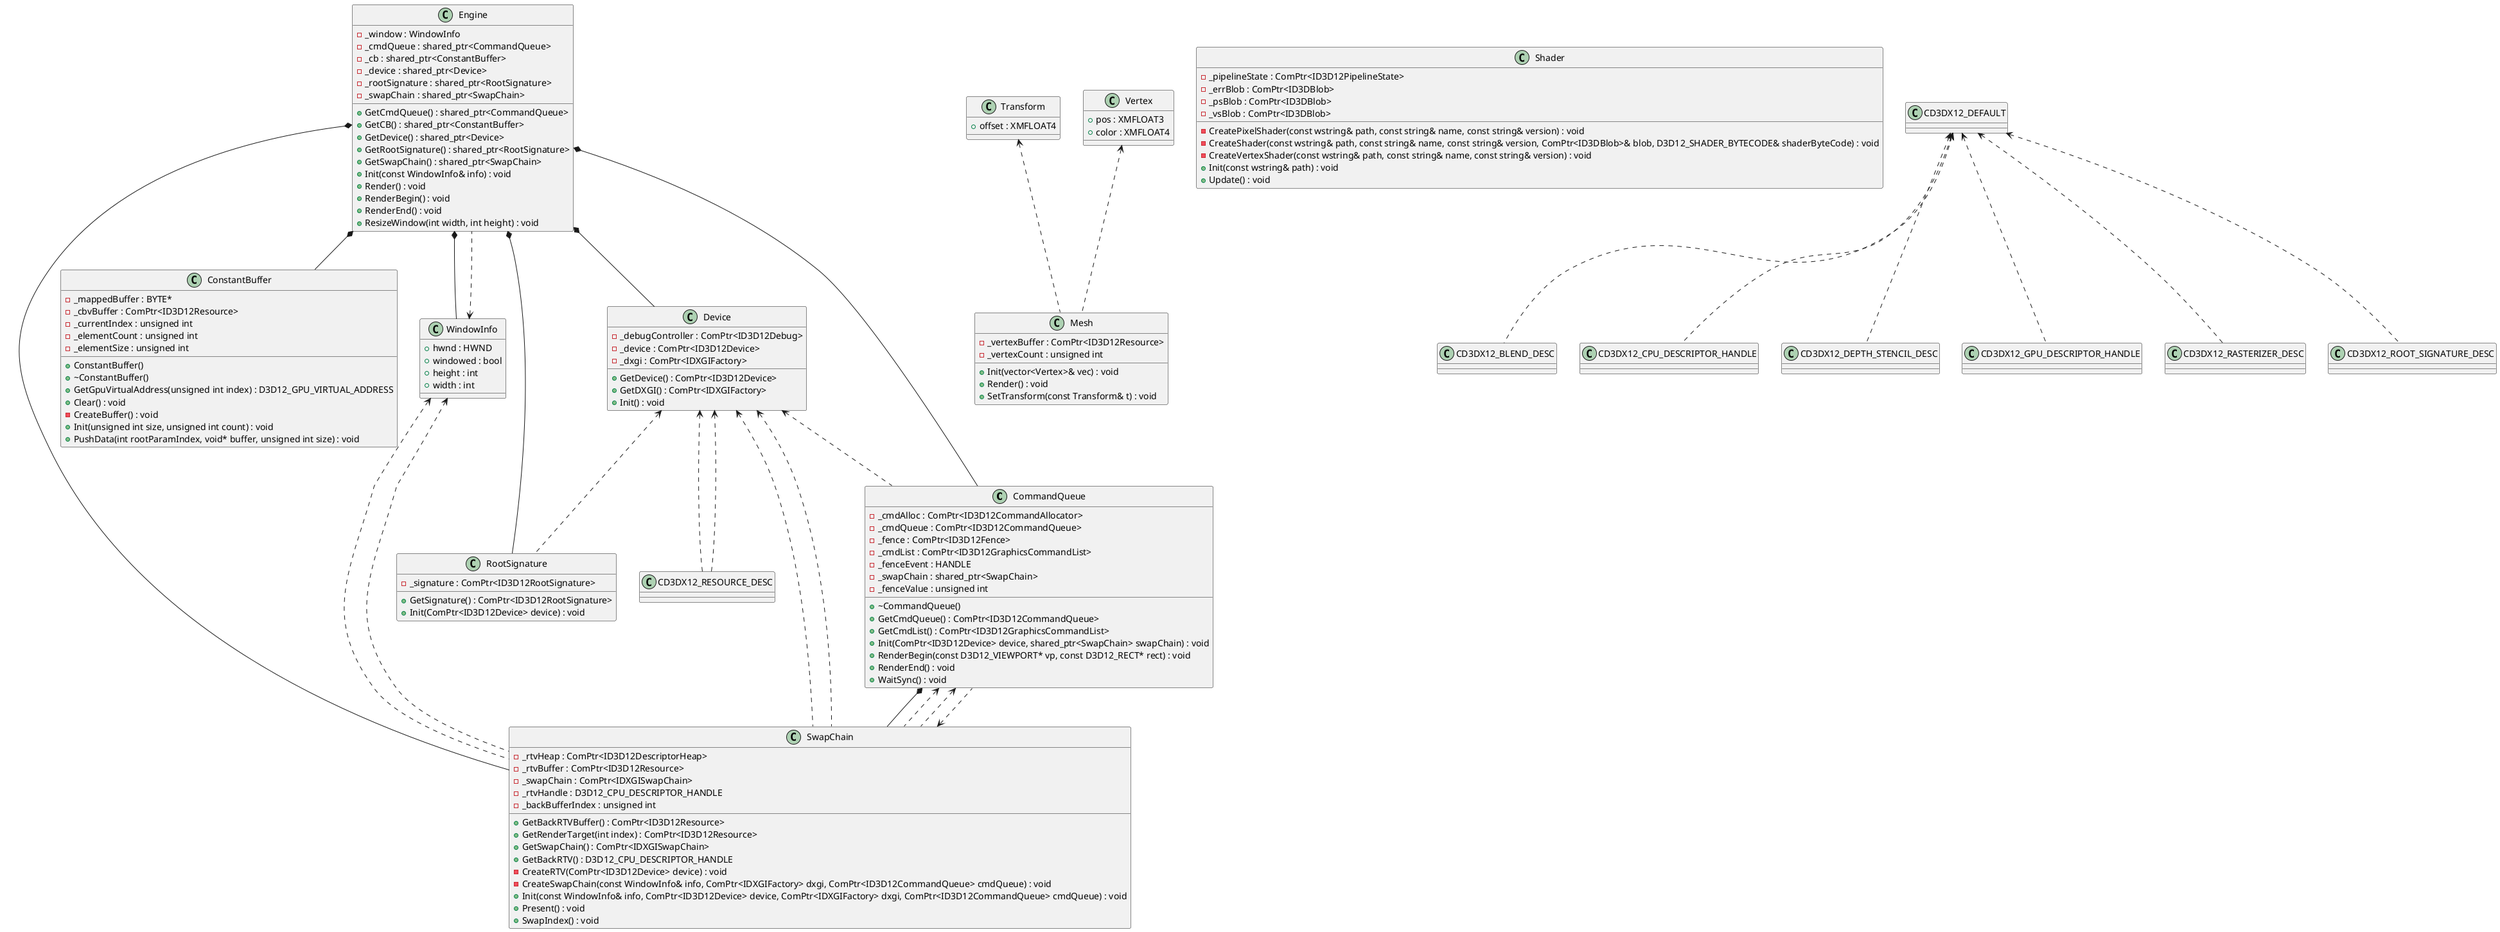 @startuml





/' Objects '/

class CommandQueue {
	+~CommandQueue()
	-_cmdAlloc : ComPtr<ID3D12CommandAllocator>
	+GetCmdQueue() : ComPtr<ID3D12CommandQueue>
	-_cmdQueue : ComPtr<ID3D12CommandQueue>
	-_fence : ComPtr<ID3D12Fence>
	+GetCmdList() : ComPtr<ID3D12GraphicsCommandList>
	-_cmdList : ComPtr<ID3D12GraphicsCommandList>
	-_fenceEvent : HANDLE
	-_swapChain : shared_ptr<SwapChain>
	-_fenceValue : unsigned int
	+Init(ComPtr<ID3D12Device> device, shared_ptr<SwapChain> swapChain) : void
	+RenderBegin(const D3D12_VIEWPORT* vp, const D3D12_RECT* rect) : void
	+RenderEnd() : void
	+WaitSync() : void
}


class ConstantBuffer {
	+ConstantBuffer()
	+~ConstantBuffer()
	-_mappedBuffer : BYTE*
	-_cbvBuffer : ComPtr<ID3D12Resource>
	+GetGpuVirtualAddress(unsigned int index) : D3D12_GPU_VIRTUAL_ADDRESS
	-_currentIndex : unsigned int
	-_elementCount : unsigned int
	-_elementSize : unsigned int
	+Clear() : void
	-CreateBuffer() : void
	+Init(unsigned int size, unsigned int count) : void
	+PushData(int rootParamIndex, void* buffer, unsigned int size) : void
}


class Device {
	-_debugController : ComPtr<ID3D12Debug>
	+GetDevice() : ComPtr<ID3D12Device>
	-_device : ComPtr<ID3D12Device>
	+GetDXGI() : ComPtr<IDXGIFactory>
	-_dxgi : ComPtr<IDXGIFactory>
	+Init() : void
}


class Engine {
	-_window : WindowInfo
	+GetCmdQueue() : shared_ptr<CommandQueue>
	-_cmdQueue : shared_ptr<CommandQueue>
	+GetCB() : shared_ptr<ConstantBuffer>
	-_cb : shared_ptr<ConstantBuffer>
	+GetDevice() : shared_ptr<Device>
	-_device : shared_ptr<Device>
	+GetRootSignature() : shared_ptr<RootSignature>
	-_rootSignature : shared_ptr<RootSignature>
	+GetSwapChain() : shared_ptr<SwapChain>
	-_swapChain : shared_ptr<SwapChain>
	+Init(const WindowInfo& info) : void
	+Render() : void
	+RenderBegin() : void
	+RenderEnd() : void
	+ResizeWindow(int width, int height) : void
}


class Mesh {
	-_vertexBuffer : ComPtr<ID3D12Resource>
	-_vertexCount : unsigned int
	+Init(vector<Vertex>& vec) : void
	+Render() : void
	+SetTransform(const Transform& t) : void
}


class RootSignature {
	+GetSignature() : ComPtr<ID3D12RootSignature>
	-_signature : ComPtr<ID3D12RootSignature>
	+Init(ComPtr<ID3D12Device> device) : void
}


class Shader {
	-_pipelineState : ComPtr<ID3D12PipelineState>
	-_errBlob : ComPtr<ID3DBlob>
	-_psBlob : ComPtr<ID3DBlob>
	-_vsBlob : ComPtr<ID3DBlob>
	-CreatePixelShader(const wstring& path, const string& name, const string& version) : void
	-CreateShader(const wstring& path, const string& name, const string& version, ComPtr<ID3DBlob>& blob, D3D12_SHADER_BYTECODE& shaderByteCode) : void
	-CreateVertexShader(const wstring& path, const string& name, const string& version) : void
	+Init(const wstring& path) : void
	+Update() : void
}


class SwapChain {
	-_rtvHeap : ComPtr<ID3D12DescriptorHeap>
	+GetBackRTVBuffer() : ComPtr<ID3D12Resource>
	+GetRenderTarget(int index) : ComPtr<ID3D12Resource>
	-_rtvBuffer : ComPtr<ID3D12Resource>
	+GetSwapChain() : ComPtr<IDXGISwapChain>
	-_swapChain : ComPtr<IDXGISwapChain>
	+GetBackRTV() : D3D12_CPU_DESCRIPTOR_HANDLE
	-_rtvHandle : D3D12_CPU_DESCRIPTOR_HANDLE
	-_backBufferIndex : unsigned int
	-CreateRTV(ComPtr<ID3D12Device> device) : void
	-CreateSwapChain(const WindowInfo& info, ComPtr<IDXGIFactory> dxgi, ComPtr<ID3D12CommandQueue> cmdQueue) : void
	+Init(const WindowInfo& info, ComPtr<ID3D12Device> device, ComPtr<IDXGIFactory> dxgi, ComPtr<ID3D12CommandQueue> cmdQueue) : void
	+Present() : void
	+SwapIndex() : void
}

/'
enum empty {
	SWAP_CHAIN_BUFFER_COUNT
}


class CD3DX12_BLEND_DESC {
	+CD3DX12_BLEND_DESC()
	+CD3DX12_BLEND_DESC(const D3D12_BLEND_DESC& o)
	+CD3DX12_BLEND_DESC(CD3DX12_DEFAULT)
	+operatorconstD3D12_BLEND_DESC&() {query}
	+~CD3DX12_BLEND_DESC()
}


class CD3DX12_BOX {
	+CD3DX12_BOX()
	+CD3DX12_BOX(const D3D12_BOX& o)
	+CD3DX12_BOX(LONG Left, LONG Right)
	+CD3DX12_BOX(LONG Left, LONG Top, LONG Right, LONG Bottom)
	+CD3DX12_BOX(LONG Left, LONG Top, LONG Front, LONG Right, LONG Bottom, LONG Back)
	+operatorconstD3D12_BOX&() {query}
	+~CD3DX12_BOX()
}


class CD3DX12_CLEAR_VALUE {
	+CD3DX12_CLEAR_VALUE()
	+CD3DX12_CLEAR_VALUE(const D3D12_CLEAR_VALUE& o)
	+CD3DX12_CLEAR_VALUE(DXGI_FORMAT format, const FLOAT color)
	+CD3DX12_CLEAR_VALUE(DXGI_FORMAT format, FLOAT depth, UINT8 stencil)
	+operatorconstD3D12_CLEAR_VALUE&() {query}
}


class CD3DX12_CPU_DESCRIPTOR_HANDLE {
	+CD3DX12_CPU_DESCRIPTOR_HANDLE()
	+CD3DX12_CPU_DESCRIPTOR_HANDLE(const D3D12_CPU_DESCRIPTOR_HANDLE& o)
	+CD3DX12_CPU_DESCRIPTOR_HANDLE(CD3DX12_DEFAULT)
	+CD3DX12_CPU_DESCRIPTOR_HANDLE(_In_ const D3D12_CPU_DESCRIPTOR_HANDLE& other, INT offsetScaledByIncrementSize)
	+CD3DX12_CPU_DESCRIPTOR_HANDLE(_In_ const D3D12_CPU_DESCRIPTOR_HANDLE& other, INT offsetInDescriptors, UINT descriptorIncrementSize)
	+Offset(INT offsetInDescriptors, UINT descriptorIncrementSize) : CD3DX12_CPU_DESCRIPTOR_HANDLE&
	+Offset(INT offsetScaledByIncrementSize) : CD3DX12_CPU_DESCRIPTOR_HANDLE&
	+operator=(const D3D12_CPU_DESCRIPTOR_HANDLE& other) : CD3DX12_CPU_DESCRIPTOR_HANDLE&
	+operator!=(_In_ const D3D12_CPU_DESCRIPTOR_HANDLE& other) : bool
	+operator==(_In_ const D3D12_CPU_DESCRIPTOR_HANDLE& other) : bool
	+InitOffsetted(_In_ const D3D12_CPU_DESCRIPTOR_HANDLE& base, INT offsetScaledByIncrementSize) : void
	+InitOffsetted(_In_ const D3D12_CPU_DESCRIPTOR_HANDLE& base, INT offsetInDescriptors, UINT descriptorIncrementSize) : void
	+{static} InitOffsetted(_Out_ D3D12_CPU_DESCRIPTOR_HANDLE& handle, _In_ const D3D12_CPU_DESCRIPTOR_HANDLE& base, INT offsetScaledByIncrementSize) : void
	+{static} InitOffsetted(_Out_ D3D12_CPU_DESCRIPTOR_HANDLE& handle, _In_ const D3D12_CPU_DESCRIPTOR_HANDLE& base, INT offsetInDescriptors, UINT descriptorIncrementSize) : void
}


class CD3DX12_DEFAULT {
}


class CD3DX12_DEPTH_STENCIL_DESC {
	+CD3DX12_DEPTH_STENCIL_DESC()
	+CD3DX12_DEPTH_STENCIL_DESC(const D3D12_DEPTH_STENCIL_DESC& o)
	+CD3DX12_DEPTH_STENCIL_DESC(CD3DX12_DEFAULT)
	+CD3DX12_DEPTH_STENCIL_DESC(BOOL depthEnable, D3D12_DEPTH_WRITE_MASK depthWriteMask, D3D12_COMPARISON_FUNC depthFunc, BOOL stencilEnable, UINT8 stencilReadMask, UINT8 stencilWriteMask, D3D12_STENCIL_OP frontStencilFailOp, D3D12_STENCIL_OP frontStencilDepthFailOp, D3D12_STENCIL_OP frontStencilPassOp, D3D12_COMPARISON_FUNC frontStencilFunc, D3D12_STENCIL_OP backStencilFailOp, D3D12_STENCIL_OP backStencilDepthFailOp, D3D12_STENCIL_OP backStencilPassOp, D3D12_COMPARISON_FUNC backStencilFunc)
	+operatorconstD3D12_DEPTH_STENCIL_DESC&() {query}
	+~CD3DX12_DEPTH_STENCIL_DESC()
}


class CD3DX12_DESCRIPTOR_RANGE {
	+CD3DX12_DESCRIPTOR_RANGE()
	+CD3DX12_DESCRIPTOR_RANGE(const D3D12_DESCRIPTOR_RANGE& o)
	+CD3DX12_DESCRIPTOR_RANGE(D3D12_DESCRIPTOR_RANGE_TYPE rangeType, UINT numDescriptors, UINT baseShaderRegister, UINT registerSpace, UINT offsetInDescriptorsFromTableStart)
	+Init(D3D12_DESCRIPTOR_RANGE_TYPE rangeType, UINT numDescriptors, UINT baseShaderRegister, UINT registerSpace, UINT offsetInDescriptorsFromTableStart) : void
	+{static} Init(_Out_ D3D12_DESCRIPTOR_RANGE& range, D3D12_DESCRIPTOR_RANGE_TYPE rangeType, UINT numDescriptors, UINT baseShaderRegister, UINT registerSpace, UINT offsetInDescriptorsFromTableStart) : void
}


class CD3DX12_GPU_DESCRIPTOR_HANDLE {
	+CD3DX12_GPU_DESCRIPTOR_HANDLE()
	+CD3DX12_GPU_DESCRIPTOR_HANDLE(const D3D12_GPU_DESCRIPTOR_HANDLE& o)
	+CD3DX12_GPU_DESCRIPTOR_HANDLE(CD3DX12_DEFAULT)
	+CD3DX12_GPU_DESCRIPTOR_HANDLE(_In_ const D3D12_GPU_DESCRIPTOR_HANDLE& other, INT offsetScaledByIncrementSize)
	+CD3DX12_GPU_DESCRIPTOR_HANDLE(_In_ const D3D12_GPU_DESCRIPTOR_HANDLE& other, INT offsetInDescriptors, UINT descriptorIncrementSize)
	+Offset(INT offsetInDescriptors, UINT descriptorIncrementSize) : CD3DX12_GPU_DESCRIPTOR_HANDLE&
	+Offset(INT offsetScaledByIncrementSize) : CD3DX12_GPU_DESCRIPTOR_HANDLE&
	+operator=(const D3D12_GPU_DESCRIPTOR_HANDLE& other) : CD3DX12_GPU_DESCRIPTOR_HANDLE&
	+operator!=(_In_ const D3D12_GPU_DESCRIPTOR_HANDLE& other) : bool
	+operator==(_In_ const D3D12_GPU_DESCRIPTOR_HANDLE& other) : bool
	+InitOffsetted(_In_ const D3D12_GPU_DESCRIPTOR_HANDLE& base, INT offsetScaledByIncrementSize) : void
	+InitOffsetted(_In_ const D3D12_GPU_DESCRIPTOR_HANDLE& base, INT offsetInDescriptors, UINT descriptorIncrementSize) : void
	+{static} InitOffsetted(_Out_ D3D12_GPU_DESCRIPTOR_HANDLE& handle, _In_ const D3D12_GPU_DESCRIPTOR_HANDLE& base, INT offsetScaledByIncrementSize) : void
	+{static} InitOffsetted(_Out_ D3D12_GPU_DESCRIPTOR_HANDLE& handle, _In_ const D3D12_GPU_DESCRIPTOR_HANDLE& base, INT offsetInDescriptors, UINT descriptorIncrementSize) : void
}


class CD3DX12_HEAP_DESC {
	+CD3DX12_HEAP_DESC()
	+CD3DX12_HEAP_DESC(const D3D12_HEAP_DESC& o)
	+CD3DX12_HEAP_DESC(UINT64 size, D3D12_HEAP_PROPERTIES properties, UINT64 alignment, D3D12_HEAP_FLAGS flags)
	+CD3DX12_HEAP_DESC(UINT64 size, D3D12_HEAP_TYPE type, UINT64 alignment, D3D12_HEAP_FLAGS flags)
	+CD3DX12_HEAP_DESC(UINT64 size, D3D12_CPU_PAGE_PROPERTY cpuPageProperty, D3D12_MEMORY_POOL memoryPoolPreference, UINT64 alignment, D3D12_HEAP_FLAGS flags)
	+CD3DX12_HEAP_DESC(const D3D12_RESOURCE_ALLOCATION_INFO& resAllocInfo, D3D12_HEAP_PROPERTIES properties, D3D12_HEAP_FLAGS flags)
	+CD3DX12_HEAP_DESC(const D3D12_RESOURCE_ALLOCATION_INFO& resAllocInfo, D3D12_HEAP_TYPE type, D3D12_HEAP_FLAGS flags)
	+CD3DX12_HEAP_DESC(const D3D12_RESOURCE_ALLOCATION_INFO& resAllocInfo, D3D12_CPU_PAGE_PROPERTY cpuPageProperty, D3D12_MEMORY_POOL memoryPoolPreference, D3D12_HEAP_FLAGS flags)
	+operatorconstD3D12_HEAP_DESC&() {query}
	+IsCPUAccessible() : bool {query}
}


class CD3DX12_HEAP_PROPERTIES {
	+CD3DX12_HEAP_PROPERTIES()
	+CD3DX12_HEAP_PROPERTIES(const D3D12_HEAP_PROPERTIES& o)
	+CD3DX12_HEAP_PROPERTIES(D3D12_CPU_PAGE_PROPERTY cpuPageProperty, D3D12_MEMORY_POOL memoryPoolPreference, UINT creationNodeMask, UINT nodeMask)
	+CD3DX12_HEAP_PROPERTIES(D3D12_HEAP_TYPE type, UINT creationNodeMask, UINT nodeMask)
	+operatorconstD3D12_HEAP_PROPERTIES&() {query}
	+IsCPUAccessible() : bool {query}
}


class CD3DX12_PACKED_MIP_INFO {
	+CD3DX12_PACKED_MIP_INFO()
	+CD3DX12_PACKED_MIP_INFO(const D3D12_PACKED_MIP_INFO& o)
	+CD3DX12_PACKED_MIP_INFO(UINT8 numStandardMips, UINT8 numPackedMips, UINT numTilesForPackedMips, UINT startTileIndexInOverallResource)
	+operatorconstD3D12_PACKED_MIP_INFO&() {query}
}


class CD3DX12_RANGE {
	+CD3DX12_RANGE()
	+CD3DX12_RANGE(const D3D12_RANGE& o)
	+CD3DX12_RANGE(SIZE_T begin, SIZE_T end)
	+operatorconstD3D12_RANGE&() {query}
}


class CD3DX12_RASTERIZER_DESC {
	+CD3DX12_RASTERIZER_DESC()
	+CD3DX12_RASTERIZER_DESC(const D3D12_RASTERIZER_DESC& o)
	+CD3DX12_RASTERIZER_DESC(CD3DX12_DEFAULT)
	+CD3DX12_RASTERIZER_DESC(D3D12_FILL_MODE fillMode, D3D12_CULL_MODE cullMode, BOOL frontCounterClockwise, INT depthBias, FLOAT depthBiasClamp, FLOAT slopeScaledDepthBias, BOOL depthClipEnable, BOOL multisampleEnable, BOOL antialiasedLineEnable, UINT forcedSampleCount, D3D12_CONSERVATIVE_RASTERIZATION_MODE conservativeRaster)
	+operatorconstD3D12_RASTERIZER_DESC&() {query}
	+~CD3DX12_RASTERIZER_DESC()
}


class CD3DX12_RECT {
	+CD3DX12_RECT()
	+CD3DX12_RECT(const D3D12_RECT& o)
	+CD3DX12_RECT(LONG Left, LONG Top, LONG Right, LONG Bottom)
	+operatorconstD3D12_RECT&() {query}
	+~CD3DX12_RECT()
}


class CD3DX12_RESOURCE_ALLOCATION_INFO {
	+CD3DX12_RESOURCE_ALLOCATION_INFO()
	+CD3DX12_RESOURCE_ALLOCATION_INFO(const D3D12_RESOURCE_ALLOCATION_INFO& o)
	+CD3DX12_RESOURCE_ALLOCATION_INFO(UINT64 size, UINT64 alignment)
	+operatorconstD3D12_RESOURCE_ALLOCATION_INFO&() {query}
}


class CD3DX12_RESOURCE_BARRIER {
	+CD3DX12_RESOURCE_BARRIER()
	+CD3DX12_RESOURCE_BARRIER(const D3D12_RESOURCE_BARRIER& o)
	+operatorconstD3D12_RESOURCE_BARRIER&() {query}
	+{static} Aliasing(_In_ ID3D12Resource* pResourceBefore, _In_ ID3D12Resource* pResourceAfter) : CD3DX12_RESOURCE_BARRIER
	+{static} Transition(_In_ ID3D12Resource* pResource, D3D12_RESOURCE_STATES stateBefore, D3D12_RESOURCE_STATES stateAfter, UINT subresource, D3D12_RESOURCE_BARRIER_FLAGS flags) : CD3DX12_RESOURCE_BARRIER
	+{static} UAV(_In_ ID3D12Resource* pResource) : CD3DX12_RESOURCE_BARRIER
}


class CD3DX12_RESOURCE_DESC {
	+CD3DX12_RESOURCE_DESC()
	+CD3DX12_RESOURCE_DESC(const D3D12_RESOURCE_DESC& o)
	+CD3DX12_RESOURCE_DESC(D3D12_RESOURCE_DIMENSION dimension, UINT64 alignment, UINT64 width, UINT height, UINT16 depthOrArraySize, UINT16 mipLevels, DXGI_FORMAT format, UINT sampleCount, UINT sampleQuality, D3D12_TEXTURE_LAYOUT layout, D3D12_RESOURCE_FLAGS flags)
	+operatorconstD3D12_RESOURCE_DESC&() {query}
	+{static} Buffer(const D3D12_RESOURCE_ALLOCATION_INFO& resAllocInfo, D3D12_RESOURCE_FLAGS flags) : CD3DX12_RESOURCE_DESC
	+{static} Buffer(UINT64 width, D3D12_RESOURCE_FLAGS flags, UINT64 alignment) : CD3DX12_RESOURCE_DESC
	+{static} Tex1D(DXGI_FORMAT format, UINT64 width, UINT16 arraySize, UINT16 mipLevels, D3D12_RESOURCE_FLAGS flags, D3D12_TEXTURE_LAYOUT layout, UINT64 alignment) : CD3DX12_RESOURCE_DESC
	+{static} Tex2D(DXGI_FORMAT format, UINT64 width, UINT height, UINT16 arraySize, UINT16 mipLevels, UINT sampleCount, UINT sampleQuality, D3D12_RESOURCE_FLAGS flags, D3D12_TEXTURE_LAYOUT layout, UINT64 alignment) : CD3DX12_RESOURCE_DESC
	+{static} Tex3D(DXGI_FORMAT format, UINT64 width, UINT height, UINT16 depth, UINT16 mipLevels, D3D12_RESOURCE_FLAGS flags, D3D12_TEXTURE_LAYOUT layout, UINT64 alignment) : CD3DX12_RESOURCE_DESC
	+CalcSubresource(UINT MipSlice, UINT ArraySlice, UINT PlaneSlice) : UINT
	+Subresources(_In_ ID3D12Device* pDevice) : UINT {query}
	+ArraySize() : UINT16 {query}
	+Depth() : UINT16 {query}
	+PlaneCount(_In_ ID3D12Device* pDevice) : UINT8 {query}
}


class CD3DX12_ROOT_CONSTANTS {
	+CD3DX12_ROOT_CONSTANTS()
	+CD3DX12_ROOT_CONSTANTS(const D3D12_ROOT_CONSTANTS& o)
	+CD3DX12_ROOT_CONSTANTS(UINT num32BitValues, UINT shaderRegister, UINT registerSpace)
	+Init(UINT num32BitValues, UINT shaderRegister, UINT registerSpace) : void
	+{static} Init(_Out_ D3D12_ROOT_CONSTANTS& rootConstants, UINT num32BitValues, UINT shaderRegister, UINT registerSpace) : void
}


class CD3DX12_ROOT_DESCRIPTOR {
	+CD3DX12_ROOT_DESCRIPTOR()
	+CD3DX12_ROOT_DESCRIPTOR(const D3D12_ROOT_DESCRIPTOR& o)
	+CD3DX12_ROOT_DESCRIPTOR(UINT shaderRegister, UINT registerSpace)
	+Init(UINT shaderRegister, UINT registerSpace) : void
	+{static} Init(_Out_ D3D12_ROOT_DESCRIPTOR& table, UINT shaderRegister, UINT registerSpace) : void
}


class CD3DX12_ROOT_DESCRIPTOR_TABLE {
	+CD3DX12_ROOT_DESCRIPTOR_TABLE()
	+CD3DX12_ROOT_DESCRIPTOR_TABLE(const D3D12_ROOT_DESCRIPTOR_TABLE& o)
	+CD3DX12_ROOT_DESCRIPTOR_TABLE(UINT numDescriptorRanges, _In_reads_opt_ ( numDescriptorRanges ) const D3D12_DESCRIPTOR_RANGE* _pDescriptorRanges)
	+Init(UINT numDescriptorRanges, _In_reads_ ( numDescriptorRanges ) const D3D12_DESCRIPTOR_RANGE* _pDescriptorRanges) : void
	+{static} Init(_Out_ D3D12_ROOT_DESCRIPTOR_TABLE& rootDescriptorTable, UINT numDescriptorRanges, _In_reads_opt_ ( numDescriptorRanges ) const D3D12_DESCRIPTOR_RANGE* _pDescriptorRanges) : void
}


class CD3DX12_ROOT_PARAMETER {
	+CD3DX12_ROOT_PARAMETER()
	+CD3DX12_ROOT_PARAMETER(const D3D12_ROOT_PARAMETER& o)
	+{static} InitAsConstantBufferView(_Out_ D3D12_ROOT_PARAMETER& rootParam, UINT shaderRegister, UINT registerSpace, D3D12_SHADER_VISIBILITY visibility) : void
	+InitAsConstantBufferView(UINT shaderRegister, UINT registerSpace, D3D12_SHADER_VISIBILITY visibility) : void
	+{static} InitAsConstants(_Out_ D3D12_ROOT_PARAMETER& rootParam, UINT num32BitValues, UINT shaderRegister, UINT registerSpace, D3D12_SHADER_VISIBILITY visibility) : void
	+InitAsConstants(UINT num32BitValues, UINT shaderRegister, UINT registerSpace, D3D12_SHADER_VISIBILITY visibility) : void
	+{static} InitAsDescriptorTable(_Out_ D3D12_ROOT_PARAMETER& rootParam, UINT numDescriptorRanges, _In_reads_ ( numDescriptorRanges ) const D3D12_DESCRIPTOR_RANGE* pDescriptorRanges, D3D12_SHADER_VISIBILITY visibility) : void
	+InitAsDescriptorTable(UINT numDescriptorRanges, _In_reads_ ( numDescriptorRanges ) const D3D12_DESCRIPTOR_RANGE* pDescriptorRanges, D3D12_SHADER_VISIBILITY visibility) : void
	+{static} InitAsShaderResourceView(_Out_ D3D12_ROOT_PARAMETER& rootParam, UINT shaderRegister, UINT registerSpace, D3D12_SHADER_VISIBILITY visibility) : void
	+InitAsShaderResourceView(UINT shaderRegister, UINT registerSpace, D3D12_SHADER_VISIBILITY visibility) : void
	+{static} InitAsUnorderedAccessView(_Out_ D3D12_ROOT_PARAMETER& rootParam, UINT shaderRegister, UINT registerSpace, D3D12_SHADER_VISIBILITY visibility) : void
	+InitAsUnorderedAccessView(UINT shaderRegister, UINT registerSpace, D3D12_SHADER_VISIBILITY visibility) : void
}


class CD3DX12_ROOT_SIGNATURE_DESC {
	+CD3DX12_ROOT_SIGNATURE_DESC()
	+CD3DX12_ROOT_SIGNATURE_DESC(const D3D12_ROOT_SIGNATURE_DESC& o)
	+CD3DX12_ROOT_SIGNATURE_DESC(UINT numParameters, _In_reads_opt_ ( numParameters ) const D3D12_ROOT_PARAMETER* _pParameters, UINT numStaticSamplers, _In_reads_opt_ ( numStaticSamplers ) const D3D12_STATIC_SAMPLER_DESC* _pStaticSamplers, D3D12_ROOT_SIGNATURE_FLAGS flags)
	+CD3DX12_ROOT_SIGNATURE_DESC(CD3DX12_DEFAULT)
	+Init(UINT numParameters, _In_reads_opt_ ( numParameters ) const D3D12_ROOT_PARAMETER* _pParameters, UINT numStaticSamplers, _In_reads_opt_ ( numStaticSamplers ) const D3D12_STATIC_SAMPLER_DESC* _pStaticSamplers, D3D12_ROOT_SIGNATURE_FLAGS flags) : void
	+{static} Init(_Out_ D3D12_ROOT_SIGNATURE_DESC& desc, UINT numParameters, _In_reads_opt_ ( numParameters ) const D3D12_ROOT_PARAMETER* _pParameters, UINT numStaticSamplers, _In_reads_opt_ ( numStaticSamplers ) const D3D12_STATIC_SAMPLER_DESC* _pStaticSamplers, D3D12_ROOT_SIGNATURE_FLAGS flags) : void
}


class CD3DX12_STATIC_SAMPLER_DESC {
	+CD3DX12_STATIC_SAMPLER_DESC()
	+CD3DX12_STATIC_SAMPLER_DESC(const D3D12_STATIC_SAMPLER_DESC& o)
	+CD3DX12_STATIC_SAMPLER_DESC(UINT shaderRegister, D3D12_FILTER filter, D3D12_TEXTURE_ADDRESS_MODE addressU, D3D12_TEXTURE_ADDRESS_MODE addressV, D3D12_TEXTURE_ADDRESS_MODE addressW, FLOAT mipLODBias, UINT maxAnisotropy, D3D12_COMPARISON_FUNC comparisonFunc, D3D12_STATIC_BORDER_COLOR borderColor, FLOAT minLOD, FLOAT maxLOD, D3D12_SHADER_VISIBILITY shaderVisibility, UINT registerSpace)
	+{static} Init(_Out_ D3D12_STATIC_SAMPLER_DESC& samplerDesc, UINT shaderRegister, D3D12_FILTER filter, D3D12_TEXTURE_ADDRESS_MODE addressU, D3D12_TEXTURE_ADDRESS_MODE addressV, D3D12_TEXTURE_ADDRESS_MODE addressW, FLOAT mipLODBias, UINT maxAnisotropy, D3D12_COMPARISON_FUNC comparisonFunc, D3D12_STATIC_BORDER_COLOR borderColor, FLOAT minLOD, FLOAT maxLOD, D3D12_SHADER_VISIBILITY shaderVisibility, UINT registerSpace) : void
	+Init(UINT shaderRegister, D3D12_FILTER filter, D3D12_TEXTURE_ADDRESS_MODE addressU, D3D12_TEXTURE_ADDRESS_MODE addressV, D3D12_TEXTURE_ADDRESS_MODE addressW, FLOAT mipLODBias, UINT maxAnisotropy, D3D12_COMPARISON_FUNC comparisonFunc, D3D12_STATIC_BORDER_COLOR borderColor, FLOAT minLOD, FLOAT maxLOD, D3D12_SHADER_VISIBILITY shaderVisibility, UINT registerSpace) : void
}


class CD3DX12_SUBRESOURCE_FOOTPRINT {
	+CD3DX12_SUBRESOURCE_FOOTPRINT()
	+CD3DX12_SUBRESOURCE_FOOTPRINT(const D3D12_SUBRESOURCE_FOOTPRINT& o)
	+CD3DX12_SUBRESOURCE_FOOTPRINT(DXGI_FORMAT format, UINT width, UINT height, UINT depth, UINT rowPitch)
	+CD3DX12_SUBRESOURCE_FOOTPRINT(const D3D12_RESOURCE_DESC& resDesc, UINT rowPitch)
	+operatorconstD3D12_SUBRESOURCE_FOOTPRINT&() {query}
}


class CD3DX12_SUBRESOURCE_TILING {
	+CD3DX12_SUBRESOURCE_TILING()
	+CD3DX12_SUBRESOURCE_TILING(const D3D12_SUBRESOURCE_TILING& o)
	+CD3DX12_SUBRESOURCE_TILING(UINT widthInTiles, UINT16 heightInTiles, UINT16 depthInTiles, UINT startTileIndexInOverallResource)
	+operatorconstD3D12_SUBRESOURCE_TILING&() {query}
}


class CD3DX12_TEXTURE_COPY_LOCATION {
	+CD3DX12_TEXTURE_COPY_LOCATION()
	+CD3DX12_TEXTURE_COPY_LOCATION(const D3D12_TEXTURE_COPY_LOCATION& o)
	+CD3DX12_TEXTURE_COPY_LOCATION(ID3D12Resource* pRes)
	+CD3DX12_TEXTURE_COPY_LOCATION(ID3D12Resource* pRes, D3D12_PLACED_SUBRESOURCE_FOOTPRINT const& Footprint)
	+CD3DX12_TEXTURE_COPY_LOCATION(ID3D12Resource* pRes, UINT Sub)
}


class CD3DX12_TILED_RESOURCE_COORDINATE {
	+CD3DX12_TILED_RESOURCE_COORDINATE()
	+CD3DX12_TILED_RESOURCE_COORDINATE(const D3D12_TILED_RESOURCE_COORDINATE& o)
	+CD3DX12_TILED_RESOURCE_COORDINATE(UINT x, UINT y, UINT z, UINT subresource)
	+operatorconstD3D12_TILED_RESOURCE_COORDINATE&() {query}
}


class CD3DX12_TILE_REGION_SIZE {
	+CD3DX12_TILE_REGION_SIZE()
	+CD3DX12_TILE_REGION_SIZE(const D3D12_TILE_REGION_SIZE& o)
	+CD3DX12_TILE_REGION_SIZE(UINT numTiles, BOOL useBox, UINT width, UINT16 height, UINT16 depth)
	+operatorconstD3D12_TILE_REGION_SIZE&() {query}
}


class CD3DX12_TILE_SHAPE {
	+CD3DX12_TILE_SHAPE()
	+CD3DX12_TILE_SHAPE(const D3D12_TILE_SHAPE& o)
	+CD3DX12_TILE_SHAPE(UINT widthInTexels, UINT heightInTexels, UINT depthInTexels)
	+operatorconstD3D12_TILE_SHAPE&() {query}
}
'/

class Transform {
	+offset : XMFLOAT4
}


class Vertex {
	+pos : XMFLOAT3
	+color : XMFLOAT4
}


class WindowInfo {
	+hwnd : HWND
	+windowed : bool
	+height : int
	+width : int
}





/' Inheritance relationships '/




/' Aggregation relationships '/

.CommandQueue *-- .SwapChain


.Engine *-- .CommandQueue


.Engine *-- .ConstantBuffer


.Engine *-- .Device


.Engine *-- .RootSignature


.Engine *-- .SwapChain


.Engine *-- .WindowInfo






/' Dependency relationships '/

.CD3DX12_DEFAULT <.. .CD3DX12_BLEND_DESC


.CD3DX12_DEFAULT <.. .CD3DX12_CPU_DESCRIPTOR_HANDLE


.CD3DX12_DEFAULT <.. .CD3DX12_DEPTH_STENCIL_DESC


.CD3DX12_DEFAULT <.. .CD3DX12_GPU_DESCRIPTOR_HANDLE


.CD3DX12_DEFAULT <.. .CD3DX12_RASTERIZER_DESC


.CD3DX12_DEFAULT <.. .CD3DX12_ROOT_SIGNATURE_DESC


.CommandQueue <.. .SwapChain


.CommandQueue <.. .SwapChain


.Device <.. .CD3DX12_RESOURCE_DESC


.Device <.. .CD3DX12_RESOURCE_DESC


.Device <.. .CommandQueue


.Device <.. .RootSignature


.Device <.. .SwapChain


.Device <.. .SwapChain


.SwapChain <.. .CommandQueue


.Transform <.. .Mesh


.Vertex <.. .Mesh


.WindowInfo <.. .Engine


.WindowInfo <.. .SwapChain


.WindowInfo <.. .SwapChain






/' Nested objects '/



@enduml
